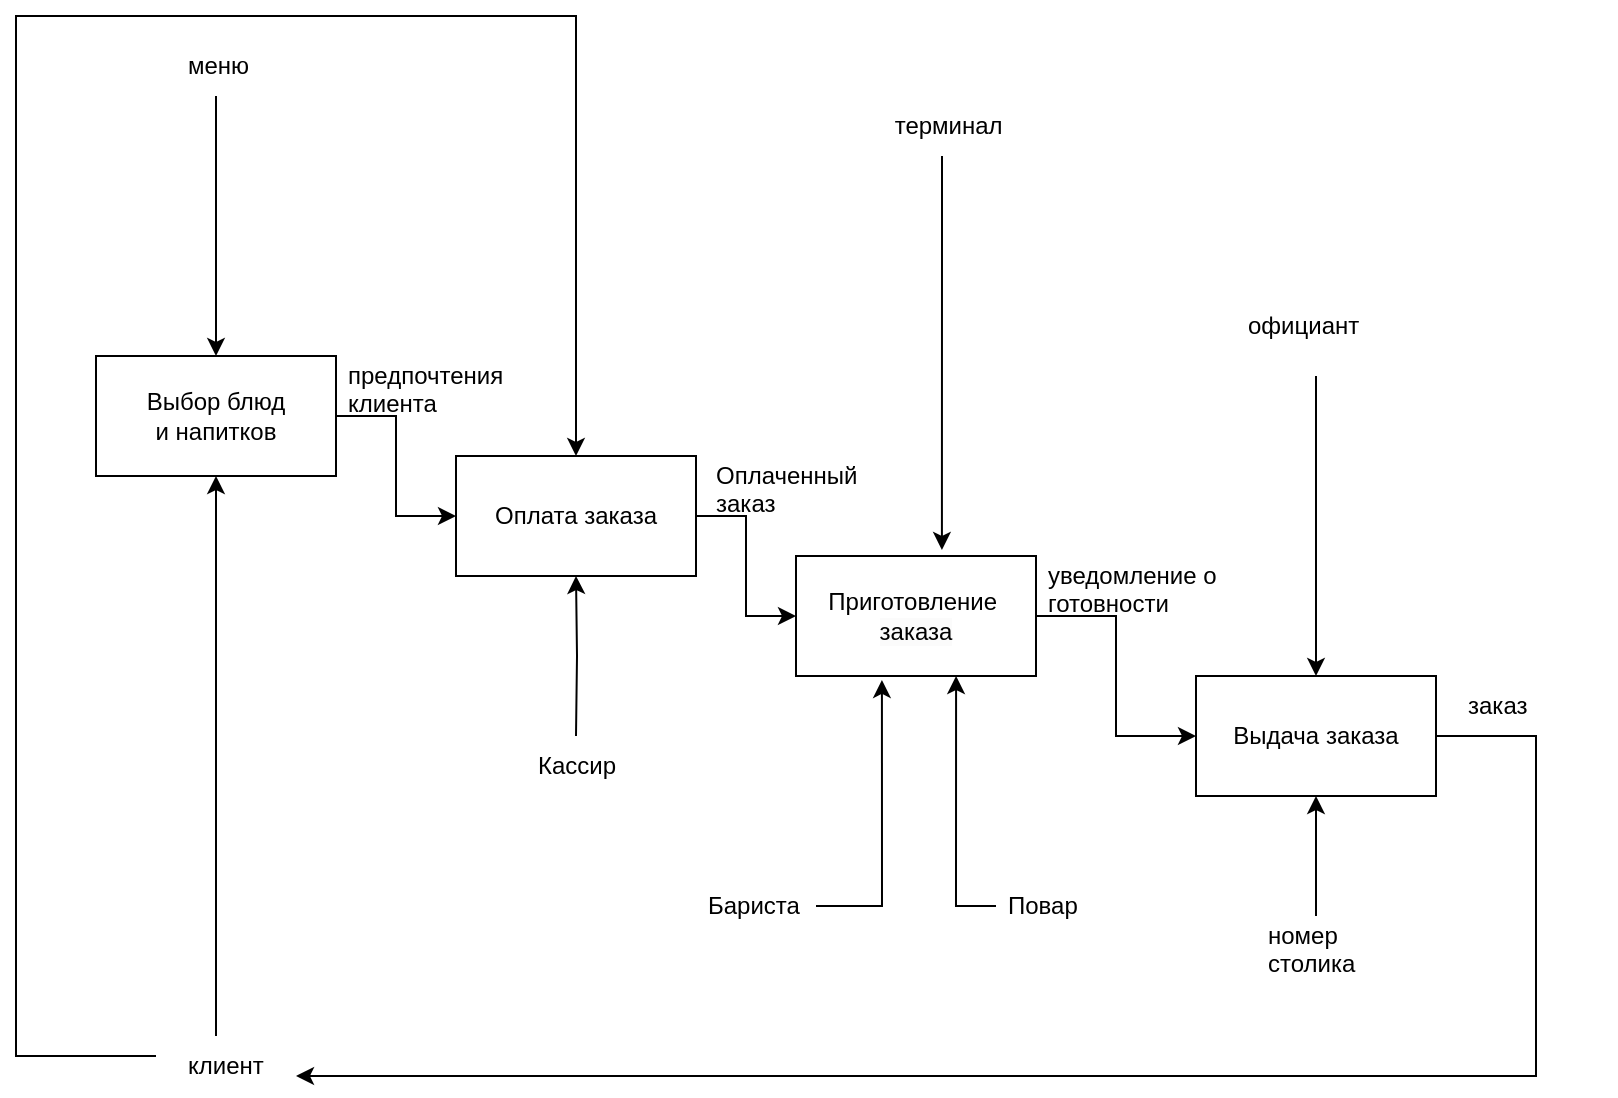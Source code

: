 <mxfile version="21.0.8" type="github"><diagram name="Страница 1" id="N9KyGz3LUx31lQfia95Z"><mxGraphModel dx="1674" dy="739" grid="1" gridSize="10" guides="1" tooltips="1" connect="1" arrows="1" fold="1" page="1" pageScale="1" pageWidth="827" pageHeight="1169" math="0" shadow="0"><root><mxCell id="0"/><mxCell id="1" parent="0"/><mxCell id="IMNGYfagU6axSWKcb3f8-1" style="edgeStyle=orthogonalEdgeStyle;rounded=0;orthogonalLoop=1;jettySize=auto;html=1;entryX=0;entryY=0.5;entryDx=0;entryDy=0;" edge="1" parent="1" source="IMNGYfagU6axSWKcb3f8-2" target="IMNGYfagU6axSWKcb3f8-9"><mxGeometry relative="1" as="geometry"/></mxCell><mxCell id="IMNGYfagU6axSWKcb3f8-2" value="Выбор блюд&lt;br&gt;&lt;font&gt;и напитков&lt;/font&gt;" style="rounded=0;whiteSpace=wrap;html=1;" vertex="1" parent="1"><mxGeometry x="130" y="270" width="120" height="60" as="geometry"/></mxCell><mxCell id="IMNGYfagU6axSWKcb3f8-3" style="edgeStyle=orthogonalEdgeStyle;rounded=0;orthogonalLoop=1;jettySize=auto;html=1;entryX=0.5;entryY=1;entryDx=0;entryDy=0;" edge="1" parent="1" target="IMNGYfagU6axSWKcb3f8-2"><mxGeometry relative="1" as="geometry"><mxPoint x="190" y="610" as="sourcePoint"/><Array as="points"><mxPoint x="190" y="580"/><mxPoint x="190" y="580"/></Array></mxGeometry></mxCell><mxCell id="IMNGYfagU6axSWKcb3f8-4" style="edgeStyle=orthogonalEdgeStyle;rounded=0;orthogonalLoop=1;jettySize=auto;html=1;entryX=0.5;entryY=1;entryDx=0;entryDy=0;" edge="1" parent="1" target="IMNGYfagU6axSWKcb3f8-9"><mxGeometry relative="1" as="geometry"><mxPoint x="370" y="460" as="sourcePoint"/></mxGeometry></mxCell><mxCell id="IMNGYfagU6axSWKcb3f8-5" value="клиент" style="text;strokeColor=none;fillColor=none;align=left;verticalAlign=middle;spacingLeft=4;spacingRight=4;overflow=hidden;points=[[0,0.5],[1,0.5]];portConstraint=eastwest;rotatable=0;whiteSpace=wrap;html=1;" vertex="1" parent="1"><mxGeometry x="170" y="610" width="50" height="30" as="geometry"/></mxCell><mxCell id="IMNGYfagU6axSWKcb3f8-6" style="edgeStyle=orthogonalEdgeStyle;rounded=0;orthogonalLoop=1;jettySize=auto;html=1;entryX=0.5;entryY=0;entryDx=0;entryDy=0;" edge="1" parent="1" target="IMNGYfagU6axSWKcb3f8-2"><mxGeometry relative="1" as="geometry"><Array as="points"><mxPoint x="190" y="150"/><mxPoint x="190" y="150"/></Array><mxPoint x="190" y="140" as="sourcePoint"/></mxGeometry></mxCell><mxCell id="IMNGYfagU6axSWKcb3f8-7" value="меню" style="text;strokeColor=none;fillColor=none;align=left;verticalAlign=middle;spacingLeft=4;spacingRight=4;overflow=hidden;points=[[0,0.5],[1,0.5]];portConstraint=eastwest;rotatable=0;whiteSpace=wrap;html=1;" vertex="1" parent="1"><mxGeometry x="170" y="110" width="80" height="30" as="geometry"/></mxCell><mxCell id="IMNGYfagU6axSWKcb3f8-8" style="edgeStyle=orthogonalEdgeStyle;rounded=0;orthogonalLoop=1;jettySize=auto;html=1;exitX=1;exitY=0.5;exitDx=0;exitDy=0;entryX=0;entryY=0.5;entryDx=0;entryDy=0;" edge="1" parent="1" source="IMNGYfagU6axSWKcb3f8-9" target="IMNGYfagU6axSWKcb3f8-13"><mxGeometry relative="1" as="geometry"/></mxCell><mxCell id="IMNGYfagU6axSWKcb3f8-9" value="Оплата заказа" style="rounded=0;whiteSpace=wrap;html=1;" vertex="1" parent="1"><mxGeometry x="310" y="320" width="120" height="60" as="geometry"/></mxCell><mxCell id="IMNGYfagU6axSWKcb3f8-10" value="предпочтения&amp;nbsp;&lt;br&gt;&lt;font&gt;клиента&lt;/font&gt;" style="text;strokeColor=none;fillColor=none;align=left;verticalAlign=middle;spacingLeft=4;spacingRight=4;overflow=hidden;points=[[0,0.5],[1,0.5]];portConstraint=eastwest;rotatable=0;whiteSpace=wrap;html=1;" vertex="1" parent="1"><mxGeometry x="250" y="270" width="90" height="30" as="geometry"/></mxCell><mxCell id="IMNGYfagU6axSWKcb3f8-11" style="edgeStyle=orthogonalEdgeStyle;rounded=0;orthogonalLoop=1;jettySize=auto;html=1;" edge="1" parent="1" target="IMNGYfagU6axSWKcb3f8-9"><mxGeometry relative="1" as="geometry"><Array as="points"><mxPoint x="90" y="620"/><mxPoint x="90" y="100"/><mxPoint x="370" y="100"/></Array><mxPoint x="160" y="620" as="sourcePoint"/></mxGeometry></mxCell><mxCell id="IMNGYfagU6axSWKcb3f8-12" style="edgeStyle=orthogonalEdgeStyle;rounded=0;orthogonalLoop=1;jettySize=auto;html=1;entryX=0;entryY=0.5;entryDx=0;entryDy=0;" edge="1" parent="1" source="IMNGYfagU6axSWKcb3f8-13" target="IMNGYfagU6axSWKcb3f8-22"><mxGeometry relative="1" as="geometry"/></mxCell><mxCell id="IMNGYfagU6axSWKcb3f8-13" value="&lt;font&gt;Приготовление&amp;nbsp;&lt;br&gt;&lt;span style=&quot;color: rgb(0, 0, 0); font-family: Helvetica; font-size: 12px; font-style: normal; font-variant-ligatures: normal; font-variant-caps: normal; font-weight: 400; letter-spacing: normal; orphans: 2; text-align: center; text-indent: 0px; text-transform: none; widows: 2; word-spacing: 0px; -webkit-text-stroke-width: 0px; background-color: rgb(251, 251, 251); text-decoration-thickness: initial; text-decoration-style: initial; text-decoration-color: initial; float: none; display: inline !important;&quot;&gt;заказа&lt;/span&gt;&lt;/font&gt;" style="rounded=0;whiteSpace=wrap;html=1;" vertex="1" parent="1"><mxGeometry x="480" y="370" width="120" height="60" as="geometry"/></mxCell><mxCell id="IMNGYfagU6axSWKcb3f8-14" value="Оплаченный заказ" style="text;strokeColor=none;fillColor=none;align=left;verticalAlign=middle;spacingLeft=4;spacingRight=4;overflow=hidden;points=[[0,0.5],[1,0.5]];portConstraint=eastwest;rotatable=0;whiteSpace=wrap;html=1;" vertex="1" parent="1"><mxGeometry x="434" y="320" width="80" height="30" as="geometry"/></mxCell><mxCell id="IMNGYfagU6axSWKcb3f8-15" style="edgeStyle=orthogonalEdgeStyle;rounded=0;orthogonalLoop=1;jettySize=auto;html=1;entryX=0.358;entryY=1.033;entryDx=0;entryDy=0;entryPerimeter=0;" edge="1" parent="1" source="IMNGYfagU6axSWKcb3f8-16" target="IMNGYfagU6axSWKcb3f8-13"><mxGeometry relative="1" as="geometry"/></mxCell><mxCell id="IMNGYfagU6axSWKcb3f8-16" value="Бариста" style="text;strokeColor=none;fillColor=none;align=left;verticalAlign=middle;spacingLeft=4;spacingRight=4;overflow=hidden;points=[[0,0.5],[1,0.5]];portConstraint=eastwest;rotatable=0;whiteSpace=wrap;html=1;" vertex="1" parent="1"><mxGeometry x="430" y="530" width="60" height="30" as="geometry"/></mxCell><mxCell id="IMNGYfagU6axSWKcb3f8-17" style="edgeStyle=orthogonalEdgeStyle;rounded=0;orthogonalLoop=1;jettySize=auto;html=1;entryX=0.667;entryY=1;entryDx=0;entryDy=0;entryPerimeter=0;" edge="1" parent="1" source="IMNGYfagU6axSWKcb3f8-18" target="IMNGYfagU6axSWKcb3f8-13"><mxGeometry relative="1" as="geometry"/></mxCell><mxCell id="IMNGYfagU6axSWKcb3f8-18" value="Повар" style="text;strokeColor=none;fillColor=none;align=left;verticalAlign=middle;spacingLeft=4;spacingRight=4;overflow=hidden;points=[[0,0.5],[1,0.5]];portConstraint=eastwest;rotatable=0;whiteSpace=wrap;html=1;" vertex="1" parent="1"><mxGeometry x="580" y="530" width="80" height="30" as="geometry"/></mxCell><mxCell id="IMNGYfagU6axSWKcb3f8-19" style="edgeStyle=orthogonalEdgeStyle;rounded=0;orthogonalLoop=1;jettySize=auto;html=1;entryX=0.608;entryY=-0.05;entryDx=0;entryDy=0;entryPerimeter=0;" edge="1" parent="1" source="IMNGYfagU6axSWKcb3f8-20" target="IMNGYfagU6axSWKcb3f8-13"><mxGeometry relative="1" as="geometry"><Array as="points"><mxPoint x="553" y="210"/><mxPoint x="553" y="210"/></Array></mxGeometry></mxCell><mxCell id="IMNGYfagU6axSWKcb3f8-20" value="&amp;nbsp;терминал" style="text;strokeColor=none;fillColor=none;align=left;verticalAlign=middle;spacingLeft=4;spacingRight=4;overflow=hidden;points=[[0,0.5],[1,0.5]];portConstraint=eastwest;rotatable=0;whiteSpace=wrap;html=1;" vertex="1" parent="1"><mxGeometry x="520" y="140" width="80" height="30" as="geometry"/></mxCell><mxCell id="IMNGYfagU6axSWKcb3f8-21" style="edgeStyle=orthogonalEdgeStyle;rounded=0;orthogonalLoop=1;jettySize=auto;html=1;" edge="1" parent="1" source="IMNGYfagU6axSWKcb3f8-22"><mxGeometry relative="1" as="geometry"><mxPoint x="230" y="630" as="targetPoint"/><Array as="points"><mxPoint x="850" y="460"/><mxPoint x="850" y="630"/></Array></mxGeometry></mxCell><mxCell id="IMNGYfagU6axSWKcb3f8-22" value="Выдача заказа" style="rounded=0;whiteSpace=wrap;html=1;" vertex="1" parent="1"><mxGeometry x="680" y="430" width="120" height="60" as="geometry"/></mxCell><mxCell id="IMNGYfagU6axSWKcb3f8-23" value="уведомление о готовности заказа" style="text;strokeColor=none;fillColor=none;align=left;verticalAlign=middle;spacingLeft=4;spacingRight=4;overflow=hidden;points=[[0,0.5],[1,0.5]];portConstraint=eastwest;rotatable=0;whiteSpace=wrap;html=1;" vertex="1" parent="1"><mxGeometry x="600" y="370" width="100" height="30" as="geometry"/></mxCell><mxCell id="IMNGYfagU6axSWKcb3f8-24" style="edgeStyle=orthogonalEdgeStyle;rounded=0;orthogonalLoop=1;jettySize=auto;html=1;entryX=0.5;entryY=1;entryDx=0;entryDy=0;" edge="1" parent="1" target="IMNGYfagU6axSWKcb3f8-22"><mxGeometry relative="1" as="geometry"><Array as="points"><mxPoint x="740" y="540"/></Array><mxPoint x="740" y="550" as="sourcePoint"/></mxGeometry></mxCell><mxCell id="IMNGYfagU6axSWKcb3f8-25" value="официант" style="text;strokeColor=none;fillColor=none;align=left;verticalAlign=middle;spacingLeft=4;spacingRight=4;overflow=hidden;points=[[0,0.5],[1,0.5]];portConstraint=eastwest;rotatable=0;whiteSpace=wrap;html=1;" vertex="1" parent="1"><mxGeometry x="700" y="240" width="80" height="30" as="geometry"/></mxCell><mxCell id="IMNGYfagU6axSWKcb3f8-26" style="edgeStyle=orthogonalEdgeStyle;rounded=0;orthogonalLoop=1;jettySize=auto;html=1;entryX=0.5;entryY=0;entryDx=0;entryDy=0;" edge="1" parent="1" target="IMNGYfagU6axSWKcb3f8-22"><mxGeometry relative="1" as="geometry"><Array as="points"><mxPoint x="740" y="310"/><mxPoint x="740" y="310"/></Array><mxPoint x="740" y="280" as="sourcePoint"/></mxGeometry></mxCell><mxCell id="IMNGYfagU6axSWKcb3f8-27" value="номер столика" style="text;strokeColor=none;fillColor=none;align=left;verticalAlign=middle;spacingLeft=4;spacingRight=4;overflow=hidden;points=[[0,0.5],[1,0.5]];portConstraint=eastwest;rotatable=0;whiteSpace=wrap;html=1;" vertex="1" parent="1"><mxGeometry x="710" y="550" width="80" height="30" as="geometry"/></mxCell><mxCell id="IMNGYfagU6axSWKcb3f8-28" value="заказ" style="text;strokeColor=none;fillColor=none;align=left;verticalAlign=middle;spacingLeft=4;spacingRight=4;overflow=hidden;points=[[0,0.5],[1,0.5]];portConstraint=eastwest;rotatable=0;whiteSpace=wrap;html=1;" vertex="1" parent="1"><mxGeometry x="810" y="430" width="80" height="30" as="geometry"/></mxCell><mxCell id="IMNGYfagU6axSWKcb3f8-29" value="Кассир" style="text;html=1;align=center;verticalAlign=middle;resizable=0;points=[];autosize=1;strokeColor=none;fillColor=none;rotation=0;" vertex="1" parent="1"><mxGeometry x="340" y="460" width="60" height="30" as="geometry"/></mxCell></root></mxGraphModel></diagram></mxfile>